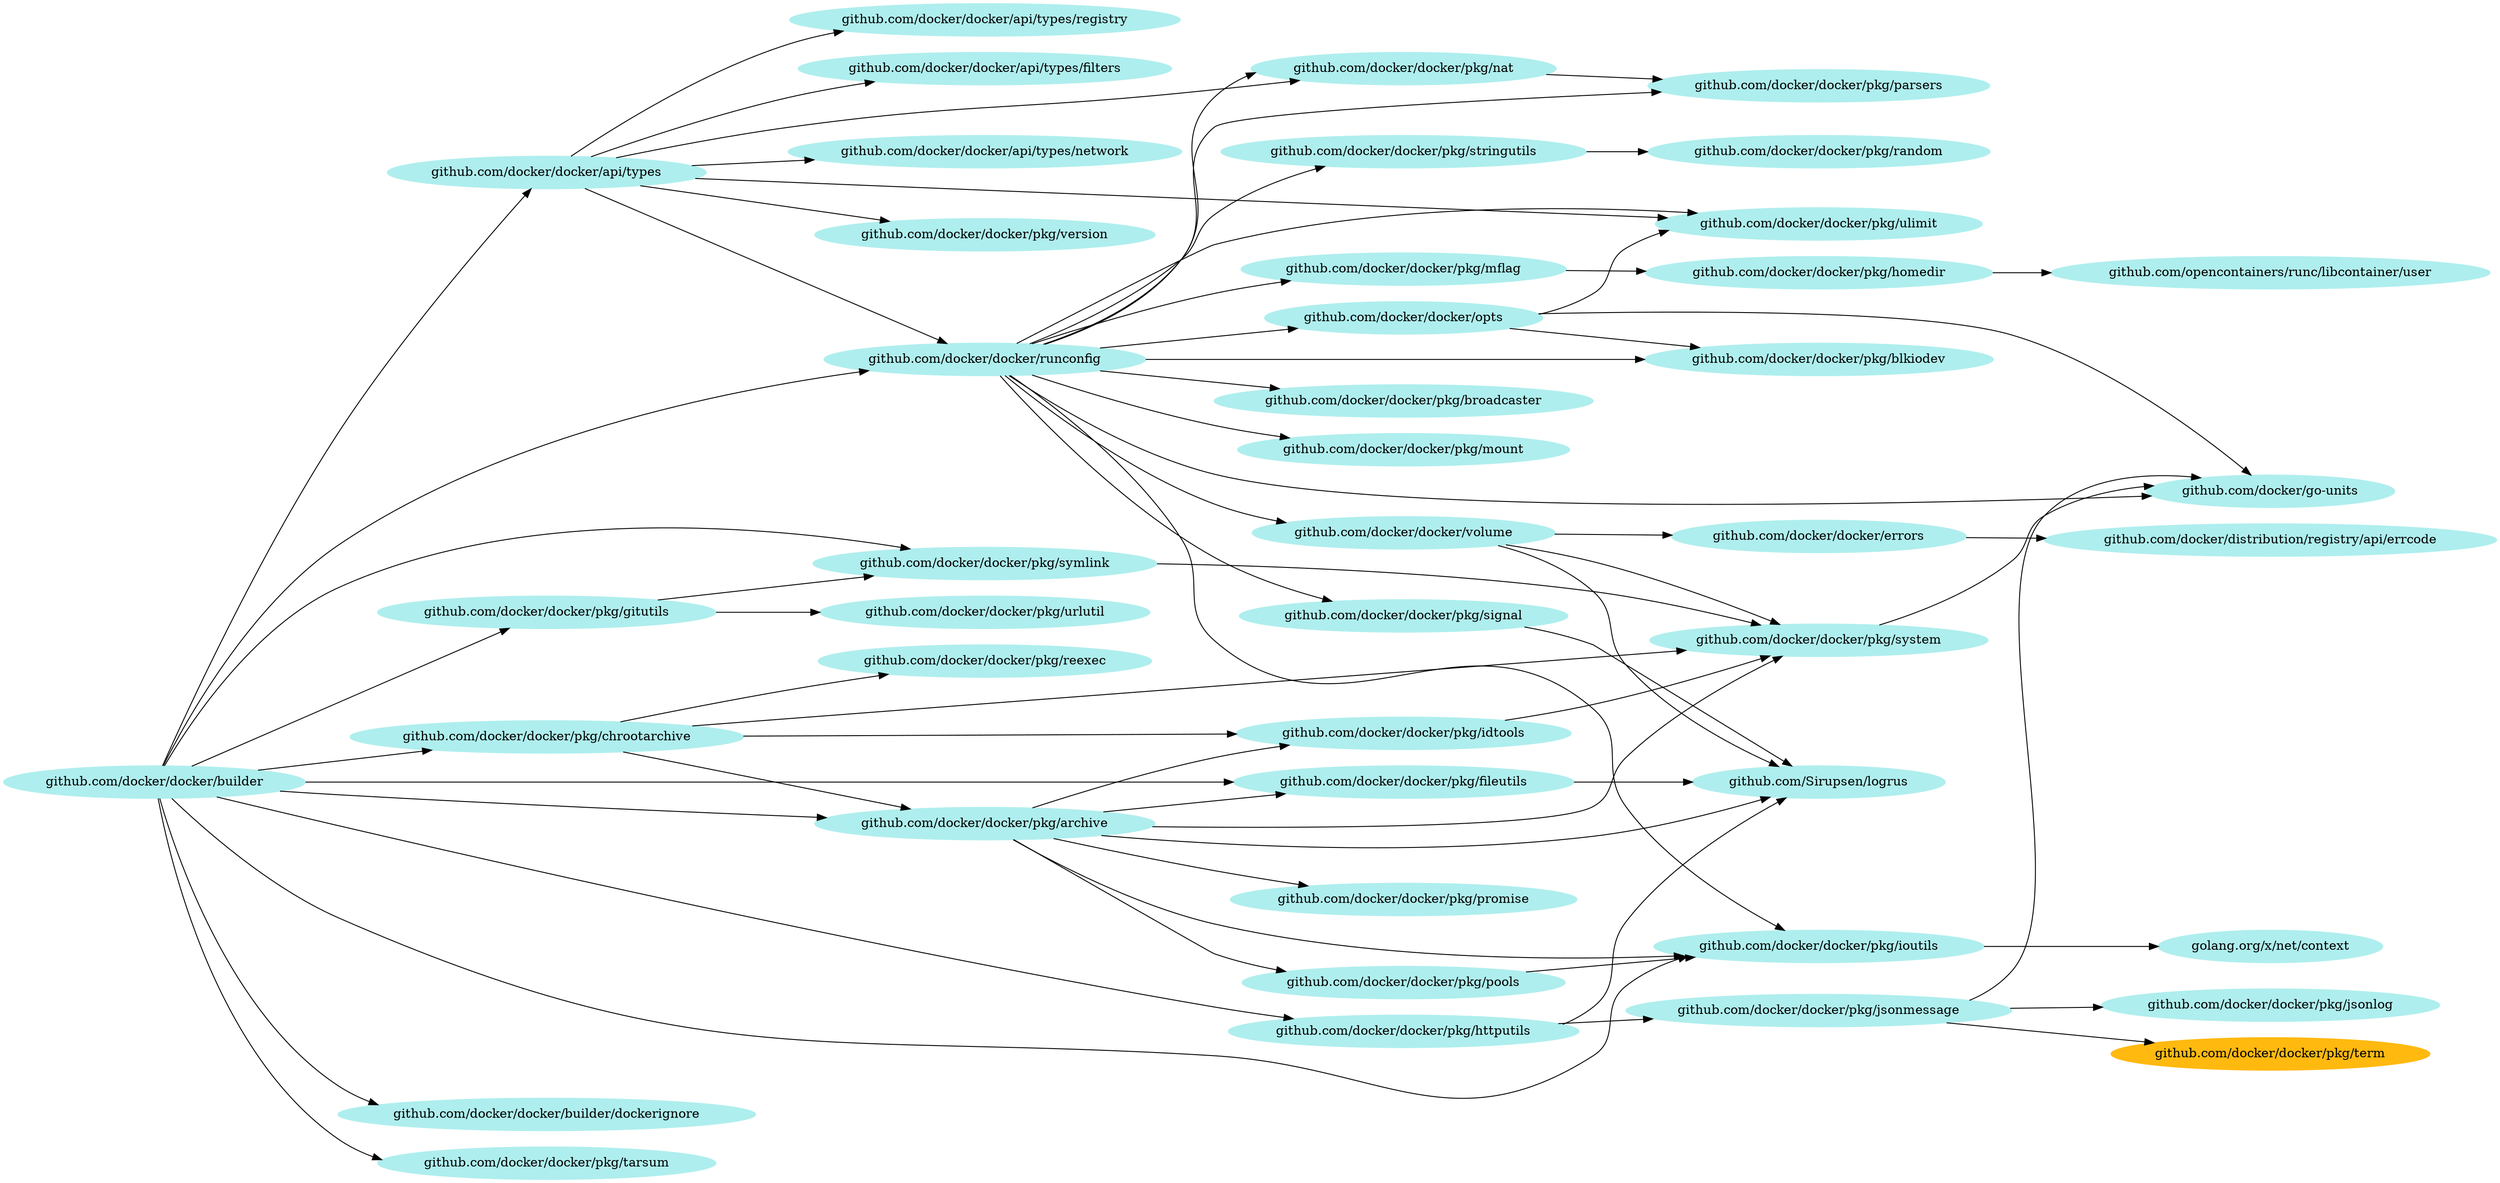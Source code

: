 digraph godep {
rankdir="LR"
0 [label="github.com/docker/docker/runconfig" style="filled" color="paleturquoise"];
0 -> 1;
0 -> 2;
0 -> 3;
0 -> 4;
0 -> 5;
0 -> 6;
0 -> 7;
0 -> 8;
0 -> 9;
0 -> 10;
0 -> 11;
0 -> 12;
0 -> 13;
1 [label="github.com/docker/docker/opts" style="filled" color="paleturquoise"];
1 -> 2;
1 -> 11;
1 -> 13;
14 [label="github.com/docker/docker/pkg/random" style="filled" color="paleturquoise"];
15 [label="github.com/docker/distribution/registry/api/errcode" style="filled" color="paleturquoise"];
16 [label="github.com/docker/docker/pkg/urlutil" style="filled" color="paleturquoise"];
17 [label="github.com/docker/docker/pkg/version" style="filled" color="paleturquoise"];
5 [label="github.com/docker/docker/pkg/mflag" style="filled" color="paleturquoise"];
5 -> 18;
6 [label="github.com/docker/docker/pkg/mount" style="filled" color="paleturquoise"];
9 [label="github.com/docker/docker/pkg/signal" style="filled" color="paleturquoise"];
9 -> 19;
19 [label="github.com/Sirupsen/logrus" style="filled" color="paleturquoise"];
12 [label="github.com/docker/docker/volume" style="filled" color="paleturquoise"];
12 -> 19;
12 -> 20;
12 -> 21;
2 [label="github.com/docker/docker/pkg/blkiodev" style="filled" color="paleturquoise"];
22 [label="github.com/opencontainers/runc/libcontainer/user" style="filled" color="paleturquoise"];
23 [label="github.com/docker/docker/builder/dockerignore" style="filled" color="paleturquoise"];
24 [label="github.com/docker/docker/pkg/fileutils" style="filled" color="paleturquoise"];
24 -> 19;
25 [label="github.com/docker/docker/pkg/symlink" style="filled" color="paleturquoise"];
25 -> 21;
26 [label="github.com/docker/docker/pkg/jsonmessage" style="filled" color="paleturquoise"];
26 -> 27;
26 -> 28;
26 -> 13;
18 [label="github.com/docker/docker/pkg/homedir" style="filled" color="paleturquoise"];
18 -> 22;
3 [label="github.com/docker/docker/pkg/broadcaster" style="filled" color="paleturquoise"];
29 [label="golang.org/x/net/context" style="filled" color="paleturquoise"];
30 [label="github.com/docker/docker/pkg/httputils" style="filled" color="paleturquoise"];
30 -> 19;
30 -> 26;
31 [label="github.com/docker/docker/api/types/registry" style="filled" color="paleturquoise"];
32 [label="github.com/docker/docker/api/types/filters" style="filled" color="paleturquoise"];
8 [label="github.com/docker/docker/pkg/parsers" style="filled" color="paleturquoise"];
4 [label="github.com/docker/docker/pkg/ioutils" style="filled" color="paleturquoise"];
4 -> 29;
33 [label="github.com/docker/docker/pkg/pools" style="filled" color="paleturquoise"];
33 -> 4;
34 [label="github.com/docker/docker/pkg/chrootarchive" style="filled" color="paleturquoise"];
34 -> 35;
34 -> 36;
34 -> 37;
34 -> 21;
37 [label="github.com/docker/docker/pkg/reexec" style="filled" color="paleturquoise"];
28 [label="github.com/docker/docker/pkg/term" style="filled" color="darkgoldenrod1"];
38 [label="github.com/docker/docker/api/types" style="filled" color="paleturquoise"];
38 -> 32;
38 -> 39;
38 -> 31;
38 -> 7;
38 -> 11;
38 -> 17;
38 -> 0;
7 [label="github.com/docker/docker/pkg/nat" style="filled" color="paleturquoise"];
7 -> 8;
10 [label="github.com/docker/docker/pkg/stringutils" style="filled" color="paleturquoise"];
10 -> 14;
20 [label="github.com/docker/docker/errors" style="filled" color="paleturquoise"];
20 -> 15;
36 [label="github.com/docker/docker/pkg/idtools" style="filled" color="paleturquoise"];
36 -> 21;
39 [label="github.com/docker/docker/api/types/network" style="filled" color="paleturquoise"];
11 [label="github.com/docker/docker/pkg/ulimit" style="filled" color="paleturquoise"];
13 [label="github.com/docker/go-units" style="filled" color="paleturquoise"];
40 [label="github.com/docker/docker/pkg/gitutils" style="filled" color="paleturquoise"];
40 -> 25;
40 -> 16;
27 [label="github.com/docker/docker/pkg/jsonlog" style="filled" color="paleturquoise"];
41 [label="github.com/docker/docker/builder" style="filled" color="paleturquoise"];
41 -> 38;
41 -> 23;
41 -> 35;
41 -> 34;
41 -> 24;
41 -> 40;
41 -> 30;
41 -> 4;
41 -> 25;
41 -> 42;
41 -> 0;
35 [label="github.com/docker/docker/pkg/archive" style="filled" color="paleturquoise"];
35 -> 19;
35 -> 24;
35 -> 36;
35 -> 4;
35 -> 33;
35 -> 43;
35 -> 21;
43 [label="github.com/docker/docker/pkg/promise" style="filled" color="paleturquoise"];
42 [label="github.com/docker/docker/pkg/tarsum" style="filled" color="paleturquoise"];
21 [label="github.com/docker/docker/pkg/system" style="filled" color="paleturquoise"];
21 -> 13;
}
